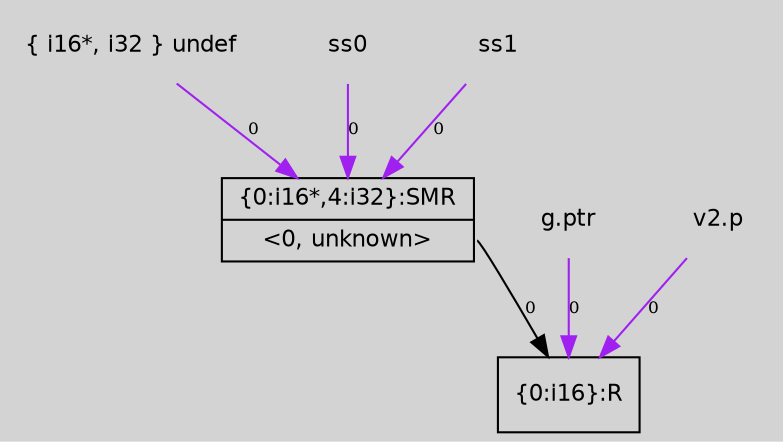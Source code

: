 digraph unnamed {
	graph [center=true, ratio=true, bgcolor=lightgray, fontname=Helvetica];
	node  [fontname=Helvetica, fontsize=11];

	Node0x7fc5c8e0cdc0 [shape=record,label="{\{0:i16\}:R}"];
	Node0x7fc5c8e0cf80 [shape=record,label="{\{0:i16*,4:i32\}:SMR|{<s0>\<0, unknown\>}}"];
	Node0x7fc5c8e08590 [shape=plaintext, label ="\{ i16*, i32 \} undef"];
	Node0x7fc5c8e08590 -> Node0x7fc5c8e0cf80[arrowtail=tee,label="0",fontsize=8,color=purple];
	Node0x7fc5c8e085e0 [shape=plaintext, label ="ss0"];
	Node0x7fc5c8e085e0 -> Node0x7fc5c8e0cf80[arrowtail=tee,label="0",fontsize=8,color=purple];
	Node0x7fc5c8e07998 [shape=plaintext, label ="g.ptr"];
	Node0x7fc5c8e07998 -> Node0x7fc5c8e0cdc0[arrowtail=tee,label="0",fontsize=8,color=purple];
	Node0x7fc5c8e086c0 [shape=plaintext, label ="ss1"];
	Node0x7fc5c8e086c0 -> Node0x7fc5c8e0cf80[arrowtail=tee,label="0",fontsize=8,color=purple];
	Node0x7fc5c8e08758 [shape=plaintext, label ="v2.p"];
	Node0x7fc5c8e08758 -> Node0x7fc5c8e0cdc0[arrowtail=tee,label="0",fontsize=8,color=purple];
	Node0x7fc5c8e0cf80:s0 -> Node0x7fc5c8e0cdc0[arrowtail=tee,label="0",fontsize=8];
}
